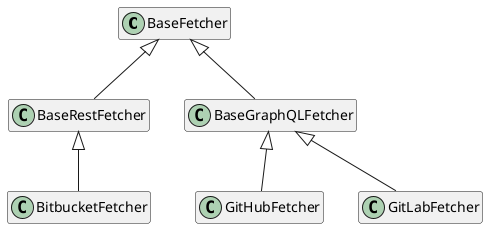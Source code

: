 @startuml
hide empty members

class BaseFetcher {
}

class BaseGraphQLFetcher {
}

class BaseRestFetcher {
}

class GitHubFetcher {
}

class GitLabFetcher {
}

class BitbucketFetcher {
}

BaseGraphQLFetcher -up-|> BaseFetcher
BaseRestFetcher -up-|> BaseFetcher
GitHubFetcher -up-|> BaseGraphQLFetcher
GitLabFetcher -up-|> BaseGraphQLFetcher
BitbucketFetcher -up-|> BaseRestFetcher
@enduml